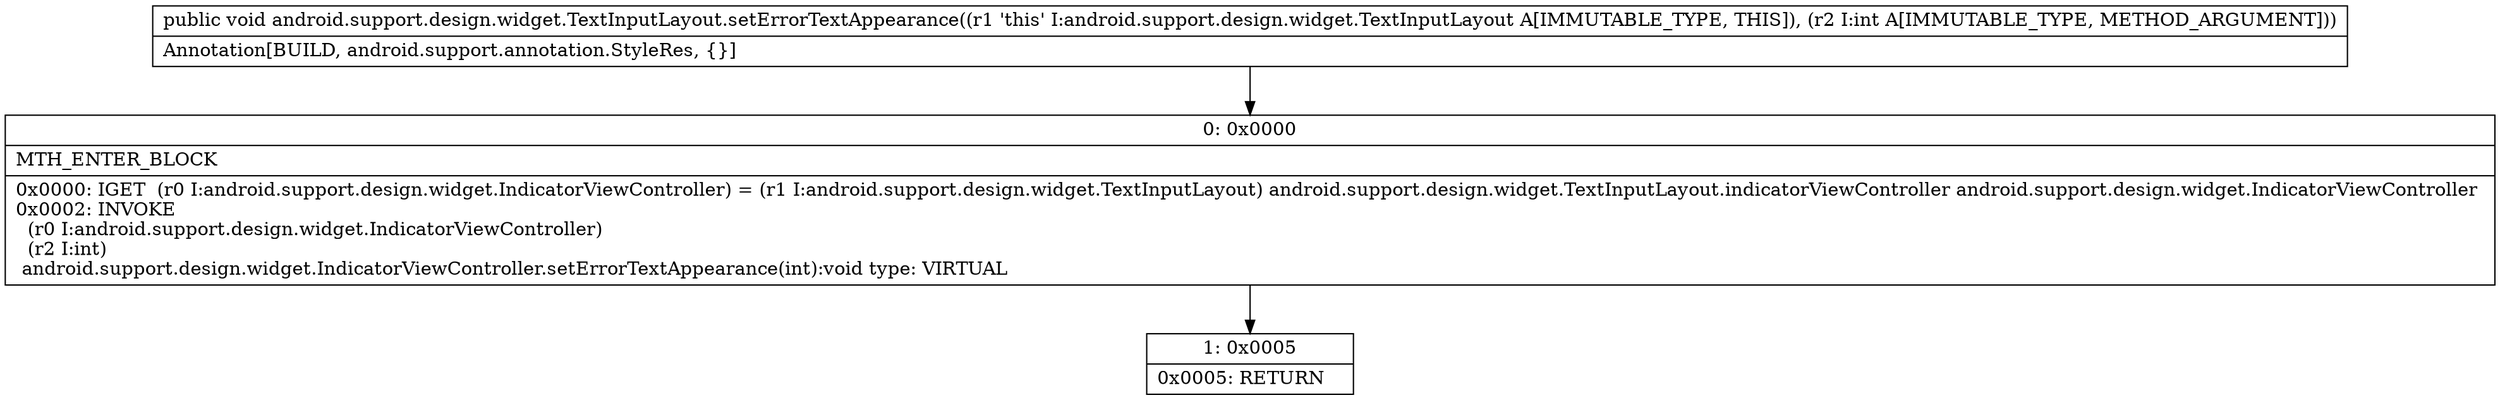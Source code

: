 digraph "CFG forandroid.support.design.widget.TextInputLayout.setErrorTextAppearance(I)V" {
Node_0 [shape=record,label="{0\:\ 0x0000|MTH_ENTER_BLOCK\l|0x0000: IGET  (r0 I:android.support.design.widget.IndicatorViewController) = (r1 I:android.support.design.widget.TextInputLayout) android.support.design.widget.TextInputLayout.indicatorViewController android.support.design.widget.IndicatorViewController \l0x0002: INVOKE  \l  (r0 I:android.support.design.widget.IndicatorViewController)\l  (r2 I:int)\l android.support.design.widget.IndicatorViewController.setErrorTextAppearance(int):void type: VIRTUAL \l}"];
Node_1 [shape=record,label="{1\:\ 0x0005|0x0005: RETURN   \l}"];
MethodNode[shape=record,label="{public void android.support.design.widget.TextInputLayout.setErrorTextAppearance((r1 'this' I:android.support.design.widget.TextInputLayout A[IMMUTABLE_TYPE, THIS]), (r2 I:int A[IMMUTABLE_TYPE, METHOD_ARGUMENT]))  | Annotation[BUILD, android.support.annotation.StyleRes, \{\}]\l}"];
MethodNode -> Node_0;
Node_0 -> Node_1;
}

